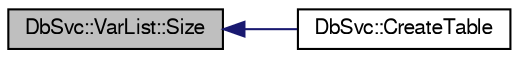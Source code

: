 digraph "DbSvc::VarList::Size"
{
  bgcolor="transparent";
  edge [fontname="FreeSans",fontsize="10",labelfontname="FreeSans",labelfontsize="10"];
  node [fontname="FreeSans",fontsize="10",shape=record];
  rankdir="LR";
  Node1 [label="DbSvc::VarList::Size",height=0.2,width=0.4,color="black", fillcolor="grey75", style="filled" fontcolor="black"];
  Node1 -> Node2 [dir="back",color="midnightblue",fontsize="10",style="solid",fontname="FreeSans"];
  Node2 [label="DbSvc::CreateTable",height=0.2,width=0.4,color="black",URL="$d2/da4/classDbSvc.html#a4dd8baff848be03868bae90af6259133"];
}
